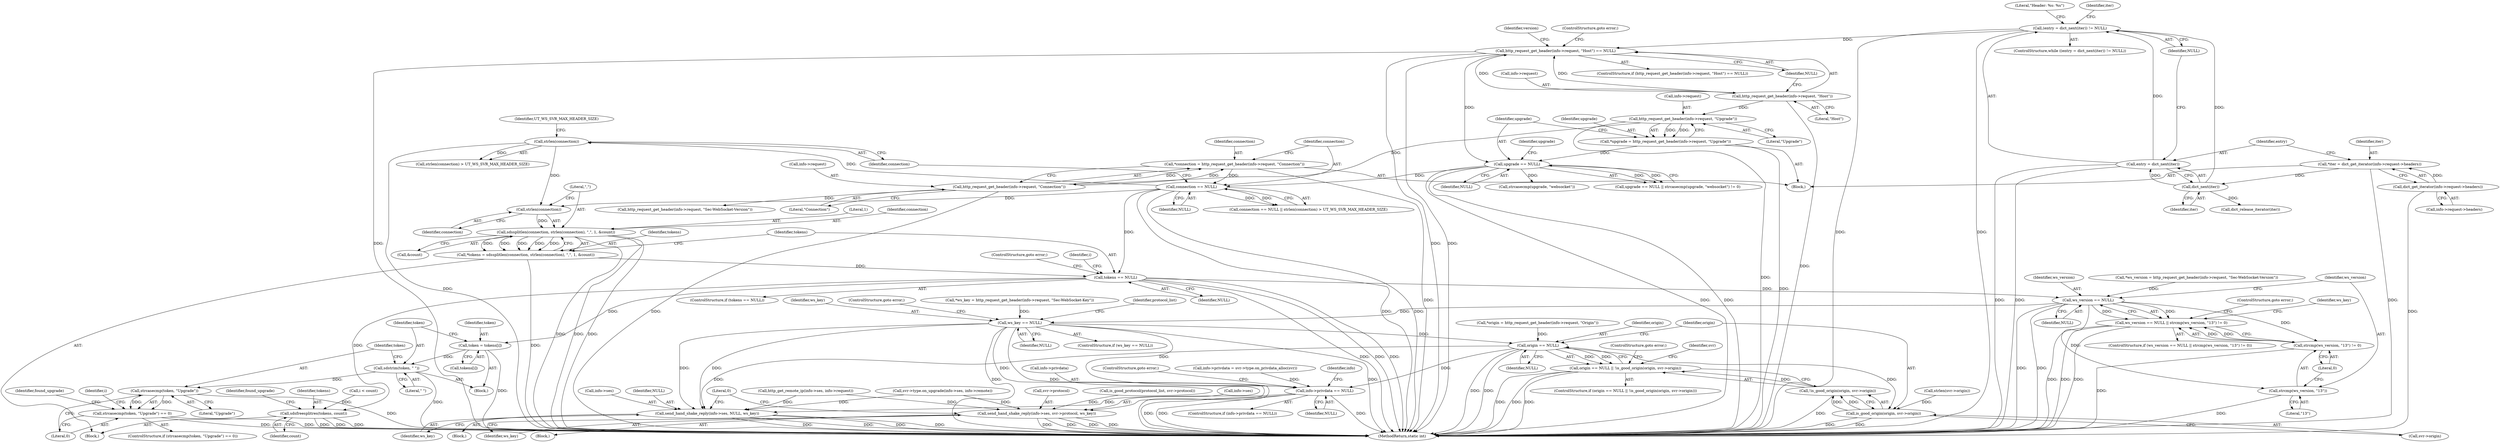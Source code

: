 digraph "0_viabtc_exchange_server_4a7c27bfe98f409623d4d857894d017ff0672cc9#diff-515c81af848352583bff286d6224875f_2@API" {
"1000263" [label="(Call,strlen(connection))"];
"1000247" [label="(Call,strlen(connection))"];
"1000243" [label="(Call,connection == NULL)"];
"1000234" [label="(Call,*connection = http_request_get_header(info->request, \"Connection\"))"];
"1000236" [label="(Call,http_request_get_header(info->request, \"Connection\"))"];
"1000217" [label="(Call,http_request_get_header(info->request, \"Upgrade\"))"];
"1000186" [label="(Call,http_request_get_header(info->request, \"Host\"))"];
"1000224" [label="(Call,upgrade == NULL)"];
"1000215" [label="(Call,*upgrade = http_request_get_header(info->request, \"Upgrade\"))"];
"1000185" [label="(Call,http_request_get_header(info->request, \"Host\") == NULL)"];
"1000154" [label="(Call,(entry = dict_next(iter)) != NULL)"];
"1000155" [label="(Call,entry = dict_next(iter))"];
"1000157" [label="(Call,dict_next(iter))"];
"1000145" [label="(Call,*iter = dict_get_iterator(info->request->headers))"];
"1000147" [label="(Call,dict_get_iterator(info->request->headers))"];
"1000261" [label="(Call,sdssplitlen(connection, strlen(connection), \",\", 1, &count))"];
"1000259" [label="(Call,*tokens = sdssplitlen(connection, strlen(connection), \",\", 1, &count))"];
"1000270" [label="(Call,tokens == NULL)"];
"1000286" [label="(Call,token = tokens[i])"];
"1000291" [label="(Call,sdstrim(token, \" \"))"];
"1000296" [label="(Call,strcasecmp(token, \"Upgrade\"))"];
"1000295" [label="(Call,strcasecmp(token, \"Upgrade\") == 0)"];
"1000305" [label="(Call,sdsfreesplitres(tokens, count))"];
"1000322" [label="(Call,ws_version == NULL)"];
"1000321" [label="(Call,ws_version == NULL || strcmp(ws_version, \"13\") != 0)"];
"1000325" [label="(Call,strcmp(ws_version, \"13\") != 0)"];
"1000326" [label="(Call,strcmp(ws_version, \"13\"))"];
"1000340" [label="(Call,ws_key == NULL)"];
"1000380" [label="(Call,origin == NULL)"];
"1000379" [label="(Call,origin == NULL || !is_good_origin(origin, svr->origin))"];
"1000384" [label="(Call,is_good_origin(origin, svr->origin))"];
"1000383" [label="(Call,!is_good_origin(origin, svr->origin))"];
"1000404" [label="(Call,info->privdata == NULL)"];
"1000464" [label="(Call,send_hand_shake_reply(info->ses, NULL, ws_key))"];
"1000454" [label="(Call,send_hand_shake_reply(info->ses, svr->protocol, ws_key))"];
"1000295" [label="(Call,strcasecmp(token, \"Upgrade\") == 0)"];
"1000305" [label="(Call,sdsfreesplitres(tokens, count))"];
"1000454" [label="(Call,send_hand_shake_reply(info->ses, svr->protocol, ws_key))"];
"1000159" [label="(Identifier,NULL)"];
"1000191" [label="(Identifier,NULL)"];
"1000235" [label="(Identifier,connection)"];
"1000247" [label="(Call,strlen(connection))"];
"1000246" [label="(Call,strlen(connection) > UT_WS_SVR_MAX_HEADER_SIZE)"];
"1000190" [label="(Literal,\"Host\")"];
"1000102" [label="(Block,)"];
"1000458" [label="(Call,svr->protocol)"];
"1000382" [label="(Identifier,NULL)"];
"1000273" [label="(ControlStructure,goto error;)"];
"1000269" [label="(ControlStructure,if (tokens == NULL))"];
"1000277" [label="(Identifier,i)"];
"1000242" [label="(Call,connection == NULL || strlen(connection) > UT_WS_SVR_MAX_HEADER_SIZE)"];
"1000279" [label="(Call,i < count)"];
"1000453" [label="(Block,)"];
"1000234" [label="(Call,*connection = http_request_get_header(info->request, \"Connection\"))"];
"1000403" [label="(ControlStructure,if (info->privdata == NULL))"];
"1000187" [label="(Call,info->request)"];
"1000288" [label="(Call,tokens[i])"];
"1000294" [label="(ControlStructure,if (strcasecmp(token, \"Upgrade\") == 0))"];
"1000343" [label="(ControlStructure,goto error;)"];
"1000393" [label="(Identifier,svr)"];
"1000325" [label="(Call,strcmp(ws_version, \"13\") != 0)"];
"1000261" [label="(Call,sdssplitlen(connection, strlen(connection), \",\", 1, &count))"];
"1000326" [label="(Call,strcmp(ws_version, \"13\"))"];
"1000296" [label="(Call,strcasecmp(token, \"Upgrade\"))"];
"1000155" [label="(Call,entry = dict_next(iter))"];
"1000162" [label="(Literal,\"Header: %s: %s\")"];
"1000333" [label="(Identifier,ws_key)"];
"1000412" [label="(Identifier,info)"];
"1000444" [label="(Call,svr->type.on_upgrade(info->ses, info->remote))"];
"1000270" [label="(Call,tokens == NULL)"];
"1000217" [label="(Call,http_request_get_header(info->request, \"Upgrade\"))"];
"1000379" [label="(Call,origin == NULL || !is_good_origin(origin, svr->origin))"];
"1000298" [label="(Literal,\"Upgrade\")"];
"1000364" [label="(Call,strlen(svr->origin))"];
"1000420" [label="(Call,http_get_remote_ip(info->ses, info->request))"];
"1000267" [label="(Call,&count)"];
"1000471" [label="(Literal,0)"];
"1000465" [label="(Call,info->ses)"];
"1000323" [label="(Identifier,ws_version)"];
"1000463" [label="(Block,)"];
"1000340" [label="(Call,ws_key == NULL)"];
"1000461" [label="(Identifier,ws_key)"];
"1000385" [label="(Identifier,origin)"];
"1000284" [label="(Block,)"];
"1000156" [label="(Identifier,entry)"];
"1000145" [label="(Call,*iter = dict_get_iterator(info->request->headers))"];
"1000265" [label="(Literal,\",\")"];
"1000332" [label="(Call,*ws_key = http_request_get_header(info->request, \"Sec-WebSocket-Key\"))"];
"1000283" [label="(Identifier,i)"];
"1000324" [label="(Identifier,NULL)"];
"1000148" [label="(Call,info->request->headers)"];
"1000381" [label="(Identifier,origin)"];
"1000386" [label="(Call,svr->origin)"];
"1000389" [label="(ControlStructure,goto error;)"];
"1000236" [label="(Call,http_request_get_header(info->request, \"Connection\"))"];
"1000154" [label="(Call,(entry = dict_next(iter)) != NULL)"];
"1000186" [label="(Call,http_request_get_header(info->request, \"Host\"))"];
"1000263" [label="(Call,strlen(connection))"];
"1000404" [label="(Call,info->privdata == NULL)"];
"1000307" [label="(Identifier,count)"];
"1000384" [label="(Call,is_good_origin(origin, svr->origin))"];
"1000371" [label="(Call,*origin = http_request_get_header(info->request, \"Origin\"))"];
"1000342" [label="(Identifier,NULL)"];
"1000469" [label="(Identifier,ws_key)"];
"1000405" [label="(Call,info->privdata)"];
"1000244" [label="(Identifier,connection)"];
"1000380" [label="(Call,origin == NULL)"];
"1000484" [label="(MethodReturn,static int)"];
"1000260" [label="(Identifier,tokens)"];
"1000248" [label="(Identifier,connection)"];
"1000346" [label="(Identifier,protocol_list)"];
"1000271" [label="(Identifier,tokens)"];
"1000378" [label="(ControlStructure,if (origin == NULL || !is_good_origin(origin, svr->origin)))"];
"1000245" [label="(Identifier,NULL)"];
"1000468" [label="(Identifier,NULL)"];
"1000313" [label="(Call,*ws_version = http_request_get_header(info->request, \"Sec-WebSocket-Version\"))"];
"1000292" [label="(Identifier,token)"];
"1000287" [label="(Identifier,token)"];
"1000185" [label="(Call,http_request_get_header(info->request, \"Host\") == NULL)"];
"1000229" [label="(Identifier,upgrade)"];
"1000223" [label="(Call,upgrade == NULL || strcasecmp(upgrade, \"websocket\") != 0)"];
"1000173" [label="(Call,dict_release_iterator(iter))"];
"1000147" [label="(Call,dict_get_iterator(info->request->headers))"];
"1000195" [label="(Identifier,version)"];
"1000328" [label="(Literal,\"13\")"];
"1000192" [label="(ControlStructure,goto error;)"];
"1000339" [label="(ControlStructure,if (ws_key == NULL))"];
"1000272" [label="(Identifier,NULL)"];
"1000330" [label="(ControlStructure,goto error;)"];
"1000237" [label="(Call,info->request)"];
"1000158" [label="(Identifier,iter)"];
"1000240" [label="(Literal,\"Connection\")"];
"1000293" [label="(Literal,\" \")"];
"1000327" [label="(Identifier,ws_version)"];
"1000224" [label="(Call,upgrade == NULL)"];
"1000341" [label="(Identifier,ws_key)"];
"1000356" [label="(Call,is_good_protocol(protocol_list, svr->protocol))"];
"1000383" [label="(Call,!is_good_origin(origin, svr->origin))"];
"1000322" [label="(Call,ws_version == NULL)"];
"1000408" [label="(Identifier,NULL)"];
"1000226" [label="(Identifier,NULL)"];
"1000321" [label="(Call,ws_version == NULL || strcmp(ws_version, \"13\") != 0)"];
"1000249" [label="(Identifier,UT_WS_SVR_MAX_HEADER_SIZE)"];
"1000266" [label="(Literal,1)"];
"1000409" [label="(ControlStructure,goto error;)"];
"1000184" [label="(ControlStructure,if (http_request_get_header(info->request, \"Host\") == NULL))"];
"1000216" [label="(Identifier,upgrade)"];
"1000315" [label="(Call,http_request_get_header(info->request, \"Sec-WebSocket-Version\"))"];
"1000153" [label="(ControlStructure,while ((entry = dict_next(iter)) != NULL))"];
"1000228" [label="(Call,strcasecmp(upgrade, \"websocket\"))"];
"1000221" [label="(Literal,\"Upgrade\")"];
"1000174" [label="(Identifier,iter)"];
"1000215" [label="(Call,*upgrade = http_request_get_header(info->request, \"Upgrade\"))"];
"1000243" [label="(Call,connection == NULL)"];
"1000157" [label="(Call,dict_next(iter))"];
"1000310" [label="(Identifier,found_upgrade)"];
"1000225" [label="(Identifier,upgrade)"];
"1000302" [label="(Identifier,found_upgrade)"];
"1000262" [label="(Identifier,connection)"];
"1000299" [label="(Literal,0)"];
"1000464" [label="(Call,send_hand_shake_reply(info->ses, NULL, ws_key))"];
"1000397" [label="(Call,info->privdata = svr->type.on_privdata_alloc(svr))"];
"1000455" [label="(Call,info->ses)"];
"1000297" [label="(Identifier,token)"];
"1000264" [label="(Identifier,connection)"];
"1000291" [label="(Call,sdstrim(token, \" \"))"];
"1000286" [label="(Call,token = tokens[i])"];
"1000306" [label="(Identifier,tokens)"];
"1000259" [label="(Call,*tokens = sdssplitlen(connection, strlen(connection), \",\", 1, &count))"];
"1000146" [label="(Identifier,iter)"];
"1000329" [label="(Literal,0)"];
"1000320" [label="(ControlStructure,if (ws_version == NULL || strcmp(ws_version, \"13\") != 0))"];
"1000218" [label="(Call,info->request)"];
"1000252" [label="(Block,)"];
"1000263" -> "1000261"  [label="AST: "];
"1000263" -> "1000264"  [label="CFG: "];
"1000264" -> "1000263"  [label="AST: "];
"1000265" -> "1000263"  [label="CFG: "];
"1000263" -> "1000261"  [label="DDG: "];
"1000247" -> "1000263"  [label="DDG: "];
"1000243" -> "1000263"  [label="DDG: "];
"1000247" -> "1000246"  [label="AST: "];
"1000247" -> "1000248"  [label="CFG: "];
"1000248" -> "1000247"  [label="AST: "];
"1000249" -> "1000247"  [label="CFG: "];
"1000247" -> "1000484"  [label="DDG: "];
"1000247" -> "1000246"  [label="DDG: "];
"1000243" -> "1000247"  [label="DDG: "];
"1000243" -> "1000242"  [label="AST: "];
"1000243" -> "1000245"  [label="CFG: "];
"1000244" -> "1000243"  [label="AST: "];
"1000245" -> "1000243"  [label="AST: "];
"1000248" -> "1000243"  [label="CFG: "];
"1000242" -> "1000243"  [label="CFG: "];
"1000243" -> "1000484"  [label="DDG: "];
"1000243" -> "1000484"  [label="DDG: "];
"1000243" -> "1000242"  [label="DDG: "];
"1000243" -> "1000242"  [label="DDG: "];
"1000234" -> "1000243"  [label="DDG: "];
"1000224" -> "1000243"  [label="DDG: "];
"1000243" -> "1000270"  [label="DDG: "];
"1000234" -> "1000102"  [label="AST: "];
"1000234" -> "1000236"  [label="CFG: "];
"1000235" -> "1000234"  [label="AST: "];
"1000236" -> "1000234"  [label="AST: "];
"1000244" -> "1000234"  [label="CFG: "];
"1000234" -> "1000484"  [label="DDG: "];
"1000236" -> "1000234"  [label="DDG: "];
"1000236" -> "1000234"  [label="DDG: "];
"1000236" -> "1000240"  [label="CFG: "];
"1000237" -> "1000236"  [label="AST: "];
"1000240" -> "1000236"  [label="AST: "];
"1000236" -> "1000484"  [label="DDG: "];
"1000217" -> "1000236"  [label="DDG: "];
"1000236" -> "1000315"  [label="DDG: "];
"1000217" -> "1000215"  [label="AST: "];
"1000217" -> "1000221"  [label="CFG: "];
"1000218" -> "1000217"  [label="AST: "];
"1000221" -> "1000217"  [label="AST: "];
"1000215" -> "1000217"  [label="CFG: "];
"1000217" -> "1000484"  [label="DDG: "];
"1000217" -> "1000215"  [label="DDG: "];
"1000217" -> "1000215"  [label="DDG: "];
"1000186" -> "1000217"  [label="DDG: "];
"1000186" -> "1000185"  [label="AST: "];
"1000186" -> "1000190"  [label="CFG: "];
"1000187" -> "1000186"  [label="AST: "];
"1000190" -> "1000186"  [label="AST: "];
"1000191" -> "1000186"  [label="CFG: "];
"1000186" -> "1000484"  [label="DDG: "];
"1000186" -> "1000185"  [label="DDG: "];
"1000186" -> "1000185"  [label="DDG: "];
"1000224" -> "1000223"  [label="AST: "];
"1000224" -> "1000226"  [label="CFG: "];
"1000225" -> "1000224"  [label="AST: "];
"1000226" -> "1000224"  [label="AST: "];
"1000229" -> "1000224"  [label="CFG: "];
"1000223" -> "1000224"  [label="CFG: "];
"1000224" -> "1000484"  [label="DDG: "];
"1000224" -> "1000484"  [label="DDG: "];
"1000224" -> "1000223"  [label="DDG: "];
"1000224" -> "1000223"  [label="DDG: "];
"1000215" -> "1000224"  [label="DDG: "];
"1000185" -> "1000224"  [label="DDG: "];
"1000224" -> "1000228"  [label="DDG: "];
"1000215" -> "1000102"  [label="AST: "];
"1000216" -> "1000215"  [label="AST: "];
"1000225" -> "1000215"  [label="CFG: "];
"1000215" -> "1000484"  [label="DDG: "];
"1000185" -> "1000184"  [label="AST: "];
"1000185" -> "1000191"  [label="CFG: "];
"1000191" -> "1000185"  [label="AST: "];
"1000192" -> "1000185"  [label="CFG: "];
"1000195" -> "1000185"  [label="CFG: "];
"1000185" -> "1000484"  [label="DDG: "];
"1000185" -> "1000484"  [label="DDG: "];
"1000185" -> "1000484"  [label="DDG: "];
"1000154" -> "1000185"  [label="DDG: "];
"1000154" -> "1000153"  [label="AST: "];
"1000154" -> "1000159"  [label="CFG: "];
"1000155" -> "1000154"  [label="AST: "];
"1000159" -> "1000154"  [label="AST: "];
"1000162" -> "1000154"  [label="CFG: "];
"1000174" -> "1000154"  [label="CFG: "];
"1000154" -> "1000484"  [label="DDG: "];
"1000154" -> "1000484"  [label="DDG: "];
"1000155" -> "1000154"  [label="DDG: "];
"1000157" -> "1000154"  [label="DDG: "];
"1000155" -> "1000157"  [label="CFG: "];
"1000156" -> "1000155"  [label="AST: "];
"1000157" -> "1000155"  [label="AST: "];
"1000159" -> "1000155"  [label="CFG: "];
"1000155" -> "1000484"  [label="DDG: "];
"1000155" -> "1000484"  [label="DDG: "];
"1000157" -> "1000155"  [label="DDG: "];
"1000157" -> "1000158"  [label="CFG: "];
"1000158" -> "1000157"  [label="AST: "];
"1000145" -> "1000157"  [label="DDG: "];
"1000157" -> "1000173"  [label="DDG: "];
"1000145" -> "1000102"  [label="AST: "];
"1000145" -> "1000147"  [label="CFG: "];
"1000146" -> "1000145"  [label="AST: "];
"1000147" -> "1000145"  [label="AST: "];
"1000156" -> "1000145"  [label="CFG: "];
"1000145" -> "1000484"  [label="DDG: "];
"1000147" -> "1000145"  [label="DDG: "];
"1000147" -> "1000148"  [label="CFG: "];
"1000148" -> "1000147"  [label="AST: "];
"1000147" -> "1000484"  [label="DDG: "];
"1000261" -> "1000259"  [label="AST: "];
"1000261" -> "1000267"  [label="CFG: "];
"1000262" -> "1000261"  [label="AST: "];
"1000265" -> "1000261"  [label="AST: "];
"1000266" -> "1000261"  [label="AST: "];
"1000267" -> "1000261"  [label="AST: "];
"1000259" -> "1000261"  [label="CFG: "];
"1000261" -> "1000484"  [label="DDG: "];
"1000261" -> "1000484"  [label="DDG: "];
"1000261" -> "1000484"  [label="DDG: "];
"1000261" -> "1000259"  [label="DDG: "];
"1000261" -> "1000259"  [label="DDG: "];
"1000261" -> "1000259"  [label="DDG: "];
"1000261" -> "1000259"  [label="DDG: "];
"1000261" -> "1000259"  [label="DDG: "];
"1000259" -> "1000252"  [label="AST: "];
"1000260" -> "1000259"  [label="AST: "];
"1000271" -> "1000259"  [label="CFG: "];
"1000259" -> "1000484"  [label="DDG: "];
"1000259" -> "1000270"  [label="DDG: "];
"1000270" -> "1000269"  [label="AST: "];
"1000270" -> "1000272"  [label="CFG: "];
"1000271" -> "1000270"  [label="AST: "];
"1000272" -> "1000270"  [label="AST: "];
"1000273" -> "1000270"  [label="CFG: "];
"1000277" -> "1000270"  [label="CFG: "];
"1000270" -> "1000484"  [label="DDG: "];
"1000270" -> "1000484"  [label="DDG: "];
"1000270" -> "1000484"  [label="DDG: "];
"1000270" -> "1000286"  [label="DDG: "];
"1000270" -> "1000305"  [label="DDG: "];
"1000270" -> "1000322"  [label="DDG: "];
"1000286" -> "1000284"  [label="AST: "];
"1000286" -> "1000288"  [label="CFG: "];
"1000287" -> "1000286"  [label="AST: "];
"1000288" -> "1000286"  [label="AST: "];
"1000292" -> "1000286"  [label="CFG: "];
"1000286" -> "1000484"  [label="DDG: "];
"1000286" -> "1000291"  [label="DDG: "];
"1000291" -> "1000284"  [label="AST: "];
"1000291" -> "1000293"  [label="CFG: "];
"1000292" -> "1000291"  [label="AST: "];
"1000293" -> "1000291"  [label="AST: "];
"1000297" -> "1000291"  [label="CFG: "];
"1000291" -> "1000484"  [label="DDG: "];
"1000291" -> "1000296"  [label="DDG: "];
"1000296" -> "1000295"  [label="AST: "];
"1000296" -> "1000298"  [label="CFG: "];
"1000297" -> "1000296"  [label="AST: "];
"1000298" -> "1000296"  [label="AST: "];
"1000299" -> "1000296"  [label="CFG: "];
"1000296" -> "1000484"  [label="DDG: "];
"1000296" -> "1000295"  [label="DDG: "];
"1000296" -> "1000295"  [label="DDG: "];
"1000295" -> "1000294"  [label="AST: "];
"1000295" -> "1000299"  [label="CFG: "];
"1000299" -> "1000295"  [label="AST: "];
"1000302" -> "1000295"  [label="CFG: "];
"1000283" -> "1000295"  [label="CFG: "];
"1000295" -> "1000484"  [label="DDG: "];
"1000295" -> "1000484"  [label="DDG: "];
"1000305" -> "1000252"  [label="AST: "];
"1000305" -> "1000307"  [label="CFG: "];
"1000306" -> "1000305"  [label="AST: "];
"1000307" -> "1000305"  [label="AST: "];
"1000310" -> "1000305"  [label="CFG: "];
"1000305" -> "1000484"  [label="DDG: "];
"1000305" -> "1000484"  [label="DDG: "];
"1000305" -> "1000484"  [label="DDG: "];
"1000279" -> "1000305"  [label="DDG: "];
"1000322" -> "1000321"  [label="AST: "];
"1000322" -> "1000324"  [label="CFG: "];
"1000323" -> "1000322"  [label="AST: "];
"1000324" -> "1000322"  [label="AST: "];
"1000327" -> "1000322"  [label="CFG: "];
"1000321" -> "1000322"  [label="CFG: "];
"1000322" -> "1000484"  [label="DDG: "];
"1000322" -> "1000484"  [label="DDG: "];
"1000322" -> "1000321"  [label="DDG: "];
"1000322" -> "1000321"  [label="DDG: "];
"1000313" -> "1000322"  [label="DDG: "];
"1000322" -> "1000325"  [label="DDG: "];
"1000322" -> "1000326"  [label="DDG: "];
"1000322" -> "1000340"  [label="DDG: "];
"1000321" -> "1000320"  [label="AST: "];
"1000321" -> "1000325"  [label="CFG: "];
"1000325" -> "1000321"  [label="AST: "];
"1000330" -> "1000321"  [label="CFG: "];
"1000333" -> "1000321"  [label="CFG: "];
"1000321" -> "1000484"  [label="DDG: "];
"1000321" -> "1000484"  [label="DDG: "];
"1000321" -> "1000484"  [label="DDG: "];
"1000325" -> "1000321"  [label="DDG: "];
"1000325" -> "1000321"  [label="DDG: "];
"1000325" -> "1000329"  [label="CFG: "];
"1000326" -> "1000325"  [label="AST: "];
"1000329" -> "1000325"  [label="AST: "];
"1000325" -> "1000484"  [label="DDG: "];
"1000326" -> "1000328"  [label="CFG: "];
"1000327" -> "1000326"  [label="AST: "];
"1000328" -> "1000326"  [label="AST: "];
"1000329" -> "1000326"  [label="CFG: "];
"1000326" -> "1000484"  [label="DDG: "];
"1000340" -> "1000339"  [label="AST: "];
"1000340" -> "1000342"  [label="CFG: "];
"1000341" -> "1000340"  [label="AST: "];
"1000342" -> "1000340"  [label="AST: "];
"1000343" -> "1000340"  [label="CFG: "];
"1000346" -> "1000340"  [label="CFG: "];
"1000340" -> "1000484"  [label="DDG: "];
"1000340" -> "1000484"  [label="DDG: "];
"1000340" -> "1000484"  [label="DDG: "];
"1000332" -> "1000340"  [label="DDG: "];
"1000340" -> "1000380"  [label="DDG: "];
"1000340" -> "1000404"  [label="DDG: "];
"1000340" -> "1000454"  [label="DDG: "];
"1000340" -> "1000464"  [label="DDG: "];
"1000340" -> "1000464"  [label="DDG: "];
"1000380" -> "1000379"  [label="AST: "];
"1000380" -> "1000382"  [label="CFG: "];
"1000381" -> "1000380"  [label="AST: "];
"1000382" -> "1000380"  [label="AST: "];
"1000385" -> "1000380"  [label="CFG: "];
"1000379" -> "1000380"  [label="CFG: "];
"1000380" -> "1000484"  [label="DDG: "];
"1000380" -> "1000484"  [label="DDG: "];
"1000380" -> "1000379"  [label="DDG: "];
"1000380" -> "1000379"  [label="DDG: "];
"1000371" -> "1000380"  [label="DDG: "];
"1000380" -> "1000384"  [label="DDG: "];
"1000380" -> "1000404"  [label="DDG: "];
"1000380" -> "1000464"  [label="DDG: "];
"1000379" -> "1000378"  [label="AST: "];
"1000379" -> "1000383"  [label="CFG: "];
"1000383" -> "1000379"  [label="AST: "];
"1000389" -> "1000379"  [label="CFG: "];
"1000393" -> "1000379"  [label="CFG: "];
"1000379" -> "1000484"  [label="DDG: "];
"1000379" -> "1000484"  [label="DDG: "];
"1000379" -> "1000484"  [label="DDG: "];
"1000383" -> "1000379"  [label="DDG: "];
"1000384" -> "1000383"  [label="AST: "];
"1000384" -> "1000386"  [label="CFG: "];
"1000385" -> "1000384"  [label="AST: "];
"1000386" -> "1000384"  [label="AST: "];
"1000383" -> "1000384"  [label="CFG: "];
"1000384" -> "1000484"  [label="DDG: "];
"1000384" -> "1000484"  [label="DDG: "];
"1000384" -> "1000383"  [label="DDG: "];
"1000384" -> "1000383"  [label="DDG: "];
"1000364" -> "1000384"  [label="DDG: "];
"1000383" -> "1000484"  [label="DDG: "];
"1000404" -> "1000403"  [label="AST: "];
"1000404" -> "1000408"  [label="CFG: "];
"1000405" -> "1000404"  [label="AST: "];
"1000408" -> "1000404"  [label="AST: "];
"1000409" -> "1000404"  [label="CFG: "];
"1000412" -> "1000404"  [label="CFG: "];
"1000404" -> "1000484"  [label="DDG: "];
"1000404" -> "1000484"  [label="DDG: "];
"1000404" -> "1000484"  [label="DDG: "];
"1000397" -> "1000404"  [label="DDG: "];
"1000404" -> "1000464"  [label="DDG: "];
"1000464" -> "1000463"  [label="AST: "];
"1000464" -> "1000469"  [label="CFG: "];
"1000465" -> "1000464"  [label="AST: "];
"1000468" -> "1000464"  [label="AST: "];
"1000469" -> "1000464"  [label="AST: "];
"1000471" -> "1000464"  [label="CFG: "];
"1000464" -> "1000484"  [label="DDG: "];
"1000464" -> "1000484"  [label="DDG: "];
"1000464" -> "1000484"  [label="DDG: "];
"1000464" -> "1000484"  [label="DDG: "];
"1000444" -> "1000464"  [label="DDG: "];
"1000420" -> "1000464"  [label="DDG: "];
"1000454" -> "1000453"  [label="AST: "];
"1000454" -> "1000461"  [label="CFG: "];
"1000455" -> "1000454"  [label="AST: "];
"1000458" -> "1000454"  [label="AST: "];
"1000461" -> "1000454"  [label="AST: "];
"1000471" -> "1000454"  [label="CFG: "];
"1000454" -> "1000484"  [label="DDG: "];
"1000454" -> "1000484"  [label="DDG: "];
"1000454" -> "1000484"  [label="DDG: "];
"1000454" -> "1000484"  [label="DDG: "];
"1000444" -> "1000454"  [label="DDG: "];
"1000420" -> "1000454"  [label="DDG: "];
"1000356" -> "1000454"  [label="DDG: "];
}
